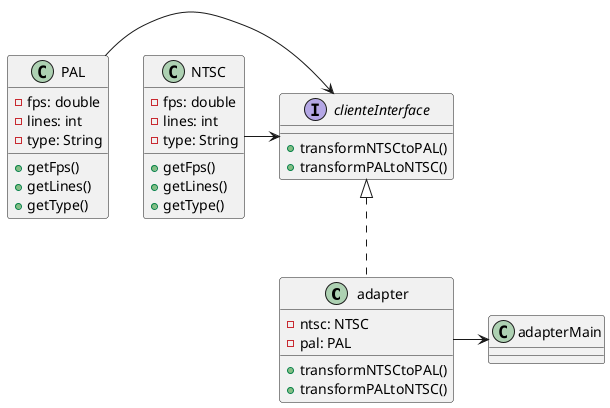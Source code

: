 @startuml Adapter Patron

class adapter implements clienteInterface{

    - ntsc: NTSC
    - pal: PAL

    + transformNTSCtoPAL()
    + transformPALtoNTSC()
}

PAL -> clienteInterface
class PAL{
    - fps: double
    - lines: int
    - type: String

    + getFps()
    + getLines()
    + getType()
}

NTSC -> clienteInterface
class NTSC{
    - fps: double
    - lines: int
    - type: String

    + getFps()
    + getLines()
    + getType()
}

interface clienteInterface{
    + transformNTSCtoPAL()
    + transformPALtoNTSC()
}

adapter -> adapterMain
class adapterMain{}

@enduml